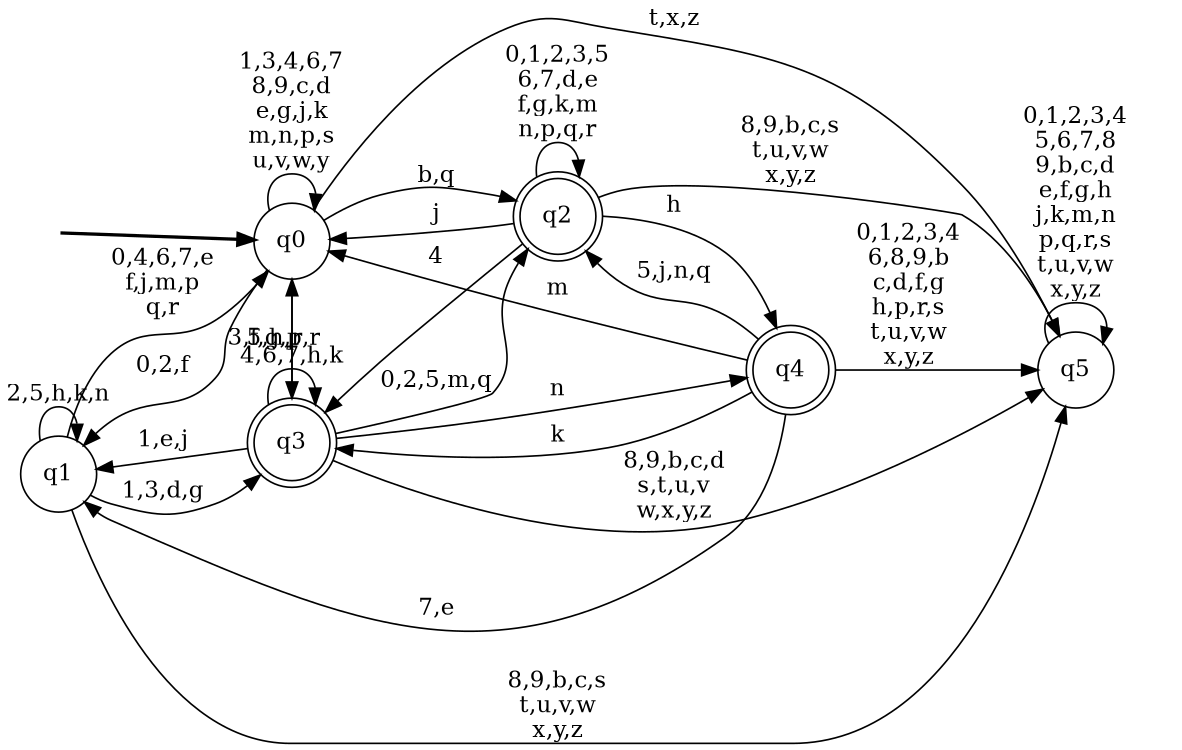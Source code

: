 digraph BlueStar {
__start0 [style = invis, shape = none, label = "", width = 0, height = 0];

rankdir=LR;
size="8,5";

s0 [style="filled", color="black", fillcolor="white" shape="circle", label="q0"];
s1 [style="filled", color="black", fillcolor="white" shape="circle", label="q1"];
s2 [style="rounded,filled", color="black", fillcolor="white" shape="doublecircle", label="q2"];
s3 [style="rounded,filled", color="black", fillcolor="white" shape="doublecircle", label="q3"];
s4 [style="rounded,filled", color="black", fillcolor="white" shape="doublecircle", label="q4"];
s5 [style="filled", color="black", fillcolor="white" shape="circle", label="q5"];
subgraph cluster_main { 
	graph [pad=".75", ranksep="0.15", nodesep="0.15"];
	 style=invis; 
	__start0 -> s0 [penwidth=2];
}
s0 -> s0 [label="1,3,4,6,7\n8,9,c,d\ne,g,j,k\nm,n,p,s\nu,v,w,y"];
s0 -> s1 [label="0,2,f"];
s0 -> s2 [label="b,q"];
s0 -> s3 [label="5,h,r"];
s0 -> s5 [label="t,x,z"];
s1 -> s0 [label="0,4,6,7,e\nf,j,m,p\nq,r"];
s1 -> s1 [label="2,5,h,k,n"];
s1 -> s3 [label="1,3,d,g"];
s1 -> s5 [label="8,9,b,c,s\nt,u,v,w\nx,y,z"];
s2 -> s0 [label="j"];
s2 -> s2 [label="0,1,2,3,5\n6,7,d,e\nf,g,k,m\nn,p,q,r"];
s2 -> s3 [label="4"];
s2 -> s4 [label="h"];
s2 -> s5 [label="8,9,b,c,s\nt,u,v,w\nx,y,z"];
s3 -> s0 [label="3,f,g,p,r"];
s3 -> s1 [label="1,e,j"];
s3 -> s2 [label="0,2,5,m,q"];
s3 -> s3 [label="4,6,7,h,k"];
s3 -> s4 [label="n"];
s3 -> s5 [label="8,9,b,c,d\ns,t,u,v\nw,x,y,z"];
s4 -> s0 [label="m"];
s4 -> s1 [label="7,e"];
s4 -> s2 [label="5,j,n,q"];
s4 -> s3 [label="k"];
s4 -> s5 [label="0,1,2,3,4\n6,8,9,b\nc,d,f,g\nh,p,r,s\nt,u,v,w\nx,y,z"];
s5 -> s5 [label="0,1,2,3,4\n5,6,7,8\n9,b,c,d\ne,f,g,h\nj,k,m,n\np,q,r,s\nt,u,v,w\nx,y,z"];

}